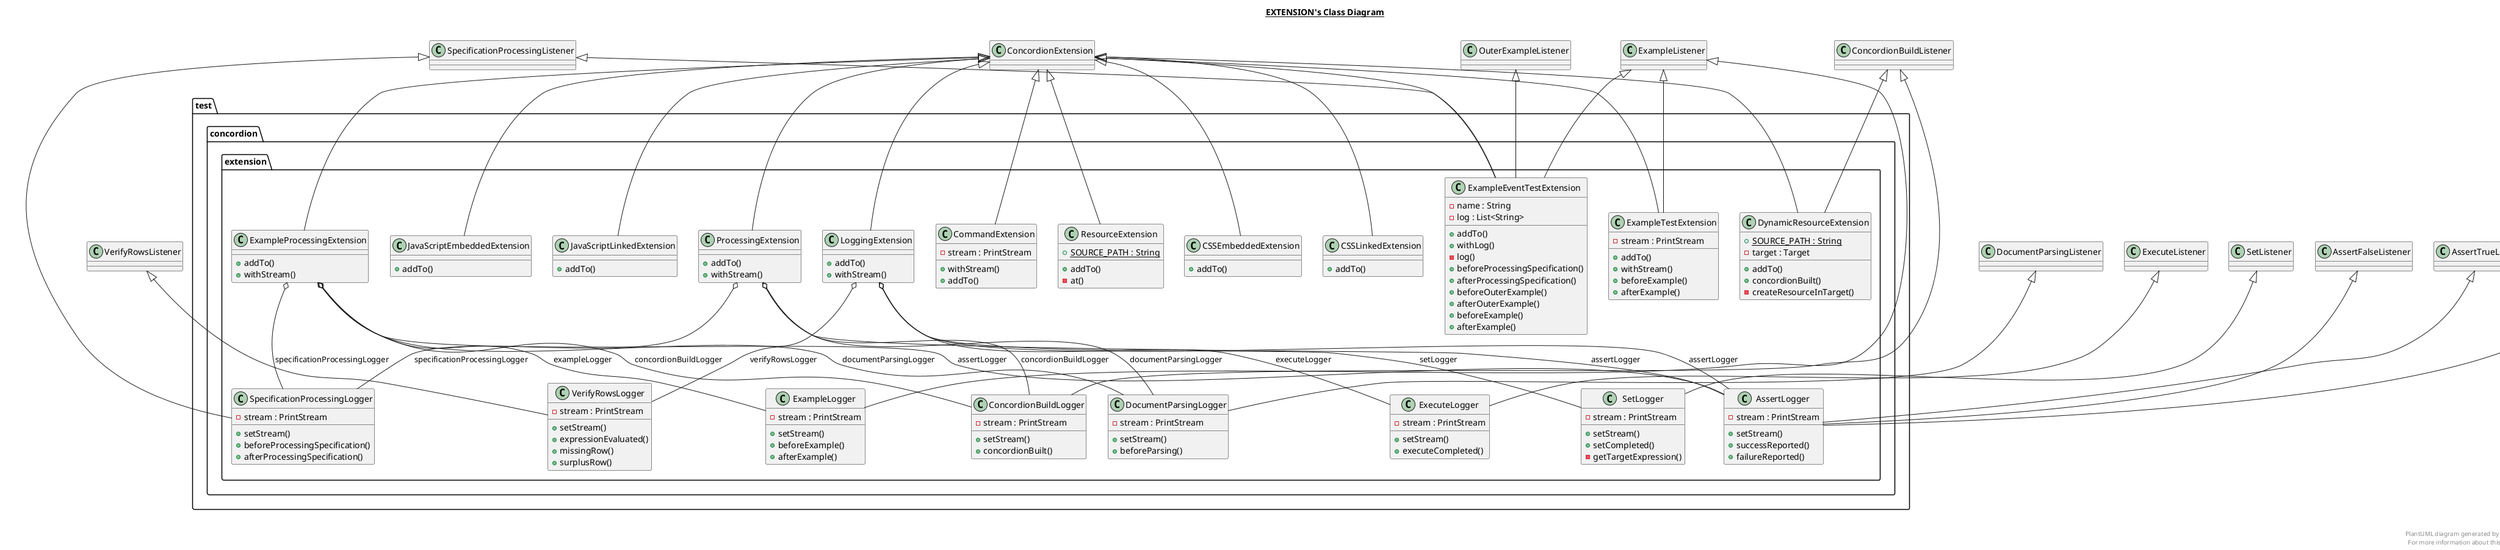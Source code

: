 @startuml

title __EXTENSION's Class Diagram__\n

  package test.concordion {
    package test.concordion.extension {
      class AssertLogger {
          - stream : PrintStream
          + setStream()
          + successReported()
          + failureReported()
      }
    }
  }
  

  package test.concordion {
    package test.concordion.extension {
      class CSSEmbeddedExtension {
          + addTo()
      }
    }
  }
  

  package test.concordion {
    package test.concordion.extension {
      class CSSLinkedExtension {
          + addTo()
      }
    }
  }
  

  package test.concordion {
    package test.concordion.extension {
      class CommandExtension {
          - stream : PrintStream
          + withStream()
          + addTo()
      }
    }
  }
  

  package test.concordion {
    package test.concordion.extension {
      class ConcordionBuildLogger {
          - stream : PrintStream
          + setStream()
          + concordionBuilt()
      }
    }
  }
  

  package test.concordion {
    package test.concordion.extension {
      class DocumentParsingLogger {
          - stream : PrintStream
          + setStream()
          + beforeParsing()
      }
    }
  }
  

  package test.concordion {
    package test.concordion.extension {
      class DynamicResourceExtension {
          {static} + SOURCE_PATH : String
          - target : Target
          + addTo()
          + concordionBuilt()
          - createResourceInTarget()
      }
    }
  }
  

  package test.concordion {
    package test.concordion.extension {
      class ExampleEventTestExtension {
          - name : String
          - log : List<String>
          + addTo()
          + withLog()
          - log()
          + beforeProcessingSpecification()
          + afterProcessingSpecification()
          + beforeOuterExample()
          + afterOuterExample()
          + beforeExample()
          + afterExample()
      }
    }
  }
  

  package test.concordion {
    package test.concordion.extension {
      class ExampleLogger {
          - stream : PrintStream
          + setStream()
          + beforeExample()
          + afterExample()
      }
    }
  }
  

  package test.concordion {
    package test.concordion.extension {
      class ExampleProcessingExtension {
          + addTo()
          + withStream()
      }
    }
  }
  

  package test.concordion {
    package test.concordion.extension {
      class ExampleTestExtension {
          - stream : PrintStream
          + addTo()
          + withStream()
          + beforeExample()
          + afterExample()
      }
    }
  }
  

  package test.concordion {
    package test.concordion.extension {
      class ExecuteLogger {
          - stream : PrintStream
          + setStream()
          + executeCompleted()
      }
    }
  }
  

  package test.concordion {
    package test.concordion.extension {
      class JavaScriptEmbeddedExtension {
          + addTo()
      }
    }
  }
  

  package test.concordion {
    package test.concordion.extension {
      class JavaScriptLinkedExtension {
          + addTo()
      }
    }
  }
  

  package test.concordion {
    package test.concordion.extension {
      class LoggingExtension {
          + addTo()
          + withStream()
      }
    }
  }
  

  package test.concordion {
    package test.concordion.extension {
      class ProcessingExtension {
          + addTo()
          + withStream()
      }
    }
  }
  

  package test.concordion {
    package test.concordion.extension {
      class ResourceExtension {
          {static} + SOURCE_PATH : String
          + addTo()
          - at()
      }
    }
  }
  

  package test.concordion {
    package test.concordion.extension {
      class SetLogger {
          - stream : PrintStream
          + setStream()
          + setCompleted()
          - getTargetExpression()
      }
    }
  }
  

  package test.concordion {
    package test.concordion.extension {
      class SpecificationProcessingLogger {
          - stream : PrintStream
          + setStream()
          + beforeProcessingSpecification()
          + afterProcessingSpecification()
      }
    }
  }
  

  package test.concordion {
    package test.concordion.extension {
      class VerifyRowsLogger {
          - stream : PrintStream
          + setStream()
          + expressionEvaluated()
          + missingRow()
          + surplusRow()
      }
    }
  }
  

  AssertLogger -up-|> AssertEqualsListener
  AssertLogger -up-|> AssertTrueListener
  AssertLogger -up-|> AssertFalseListener
  CSSEmbeddedExtension -up-|> ConcordionExtension
  CSSLinkedExtension -up-|> ConcordionExtension
  CommandExtension -up-|> ConcordionExtension
  ConcordionBuildLogger -up-|> ConcordionBuildListener
  DocumentParsingLogger -up-|> DocumentParsingListener
  DynamicResourceExtension -up-|> ConcordionExtension
  DynamicResourceExtension -up-|> ConcordionBuildListener
  ExampleEventTestExtension -up-|> ConcordionExtension
  ExampleEventTestExtension -up-|> SpecificationProcessingListener
  ExampleEventTestExtension -up-|> OuterExampleListener
  ExampleEventTestExtension -up-|> ExampleListener
  ExampleLogger -up-|> ExampleListener
  ExampleProcessingExtension -up-|> ConcordionExtension
  ExampleProcessingExtension o-- AssertLogger : assertLogger
  ExampleProcessingExtension o-- ConcordionBuildLogger : concordionBuildLogger
  ExampleProcessingExtension o-- SpecificationProcessingLogger : specificationProcessingLogger
  ExampleProcessingExtension o-- DocumentParsingLogger : documentParsingLogger
  ExampleProcessingExtension o-- ExampleLogger : exampleLogger
  ExampleTestExtension -up-|> ConcordionExtension
  ExampleTestExtension -up-|> ExampleListener
  ExecuteLogger -up-|> ExecuteListener
  JavaScriptEmbeddedExtension -up-|> ConcordionExtension
  JavaScriptLinkedExtension -up-|> ConcordionExtension
  LoggingExtension -up-|> ConcordionExtension
  LoggingExtension o-- AssertLogger : assertLogger
  LoggingExtension o-- ExecuteLogger : executeLogger
  LoggingExtension o-- SetLogger : setLogger
  LoggingExtension o-- VerifyRowsLogger : verifyRowsLogger
  ProcessingExtension -up-|> ConcordionExtension
  ProcessingExtension o-- AssertLogger : assertLogger
  ProcessingExtension o-- ConcordionBuildLogger : concordionBuildLogger
  ProcessingExtension o-- SpecificationProcessingLogger : specificationProcessingLogger
  ProcessingExtension o-- DocumentParsingLogger : documentParsingLogger
  ResourceExtension -up-|> ConcordionExtension
  SetLogger -up-|> SetListener
  SpecificationProcessingLogger -up-|> SpecificationProcessingListener
  VerifyRowsLogger -up-|> VerifyRowsListener


right footer


PlantUML diagram generated by SketchIt! (https://bitbucket.org/pmesmeur/sketch.it)
For more information about this tool, please contact philippe.mesmeur@gmail.com
endfooter

@enduml
